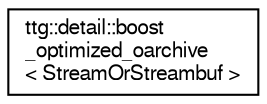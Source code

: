 digraph "Graphical Class Hierarchy"
{
 // LATEX_PDF_SIZE
  edge [fontname="FreeSans",fontsize="10",labelfontname="FreeSans",labelfontsize="10"];
  node [fontname="FreeSans",fontsize="10",shape=record];
  rankdir="LR";
  Node0 [label="ttg::detail::boost\l_optimized_oarchive\l\< StreamOrStreambuf \>",height=0.2,width=0.4,color="black", fillcolor="white", style="filled",URL="$classttg_1_1detail_1_1boost__optimized__oarchive.html",tooltip="optimized data-only serializer"];
}
